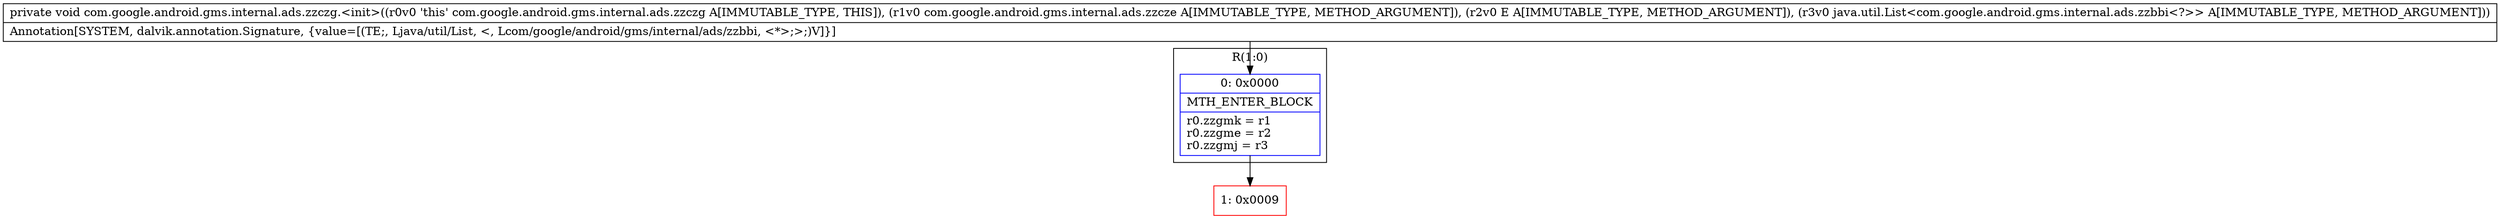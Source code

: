 digraph "CFG forcom.google.android.gms.internal.ads.zzczg.\<init\>(Lcom\/google\/android\/gms\/internal\/ads\/zzcze;Ljava\/lang\/Object;Ljava\/util\/List;)V" {
subgraph cluster_Region_616412198 {
label = "R(1:0)";
node [shape=record,color=blue];
Node_0 [shape=record,label="{0\:\ 0x0000|MTH_ENTER_BLOCK\l|r0.zzgmk = r1\lr0.zzgme = r2\lr0.zzgmj = r3\l}"];
}
Node_1 [shape=record,color=red,label="{1\:\ 0x0009}"];
MethodNode[shape=record,label="{private void com.google.android.gms.internal.ads.zzczg.\<init\>((r0v0 'this' com.google.android.gms.internal.ads.zzczg A[IMMUTABLE_TYPE, THIS]), (r1v0 com.google.android.gms.internal.ads.zzcze A[IMMUTABLE_TYPE, METHOD_ARGUMENT]), (r2v0 E A[IMMUTABLE_TYPE, METHOD_ARGUMENT]), (r3v0 java.util.List\<com.google.android.gms.internal.ads.zzbbi\<?\>\> A[IMMUTABLE_TYPE, METHOD_ARGUMENT]))  | Annotation[SYSTEM, dalvik.annotation.Signature, \{value=[(TE;, Ljava\/util\/List, \<, Lcom\/google\/android\/gms\/internal\/ads\/zzbbi, \<*\>;\>;)V]\}]\l}"];
MethodNode -> Node_0;
Node_0 -> Node_1;
}

